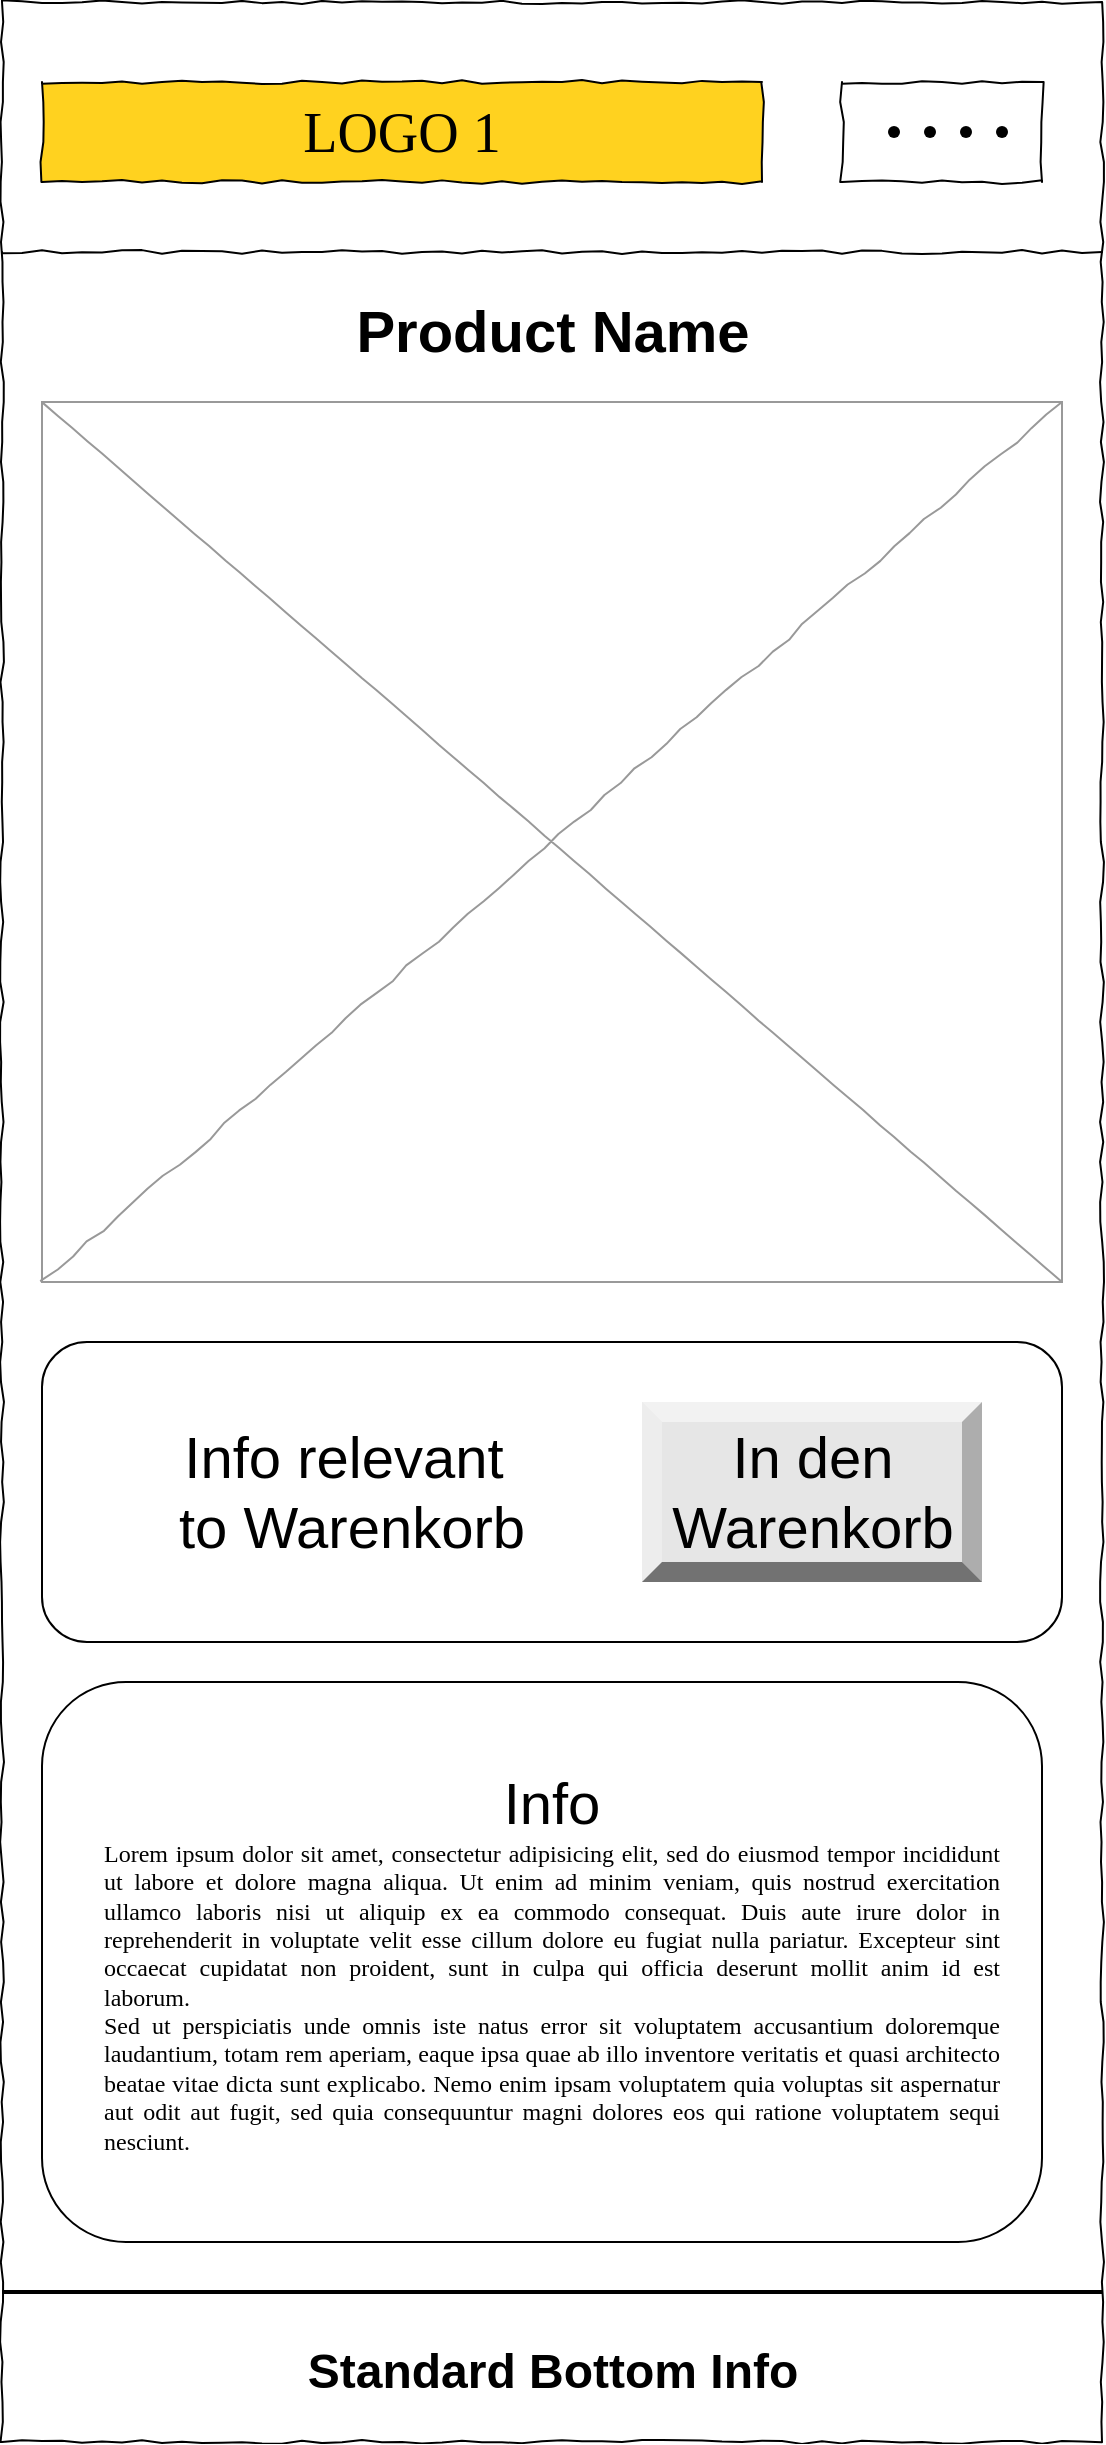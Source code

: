 <mxfile version="19.0.1" type="device"><diagram name="Page-1" id="03018318-947c-dd8e-b7a3-06fadd420f32"><mxGraphModel dx="1673" dy="940" grid="1" gridSize="10" guides="1" tooltips="1" connect="1" arrows="1" fold="1" page="1" pageScale="1" pageWidth="1100" pageHeight="850" background="none" math="0" shadow="0"><root><mxCell id="0"/><mxCell id="1" parent="0"/><mxCell id="ymnsxzIRj8Rq-OzgFkQl-12" value="" style="rounded=1;whiteSpace=wrap;html=1;hachureGap=4;fontSize=29;fillColor=none;" vertex="1" parent="1"><mxGeometry x="40" y="690" width="510" height="150" as="geometry"/></mxCell><mxCell id="677b7b8949515195-1" value="" style="whiteSpace=wrap;html=1;rounded=0;shadow=0;labelBackgroundColor=none;strokeColor=#000000;strokeWidth=1;fillColor=none;fontFamily=Verdana;fontSize=12;fontColor=#000000;align=center;comic=1;" parent="1" vertex="1"><mxGeometry x="20" y="20" width="550" height="1220" as="geometry"/></mxCell><mxCell id="ymnsxzIRj8Rq-OzgFkQl-1" value="LOGO 1" style="whiteSpace=wrap;html=1;rounded=0;shadow=0;labelBackgroundColor=none;strokeWidth=1;fontFamily=Verdana;fontSize=28;align=center;comic=1;fillColor=#ffd21f;" vertex="1" parent="1"><mxGeometry x="40" y="60" width="360" height="50" as="geometry"/></mxCell><mxCell id="ymnsxzIRj8Rq-OzgFkQl-2" value="" style="line;strokeWidth=1;html=1;rounded=0;shadow=0;labelBackgroundColor=none;fillColor=none;fontFamily=Verdana;fontSize=14;fontColor=#000000;align=center;comic=1;" vertex="1" parent="1"><mxGeometry x="20" y="140" width="550" height="10" as="geometry"/></mxCell><mxCell id="ymnsxzIRj8Rq-OzgFkQl-3" value="" style="whiteSpace=wrap;html=1;rounded=0;shadow=0;labelBackgroundColor=none;strokeWidth=1;fillColor=none;fontFamily=Verdana;fontSize=12;align=center;comic=1;" vertex="1" parent="1"><mxGeometry x="440" y="60" width="100" height="50" as="geometry"/></mxCell><mxCell id="ymnsxzIRj8Rq-OzgFkQl-4" value="" style="verticalLabelPosition=bottom;shadow=0;dashed=0;align=center;html=1;verticalAlign=top;strokeWidth=1;shape=mxgraph.mockup.navigation.pageControl;fillColor=#000000;strokeColor=#000000;" vertex="1" parent="1"><mxGeometry x="463" y="75" width="60" height="20" as="geometry"/></mxCell><mxCell id="ymnsxzIRj8Rq-OzgFkQl-5" value="" style="verticalLabelPosition=bottom;shadow=0;dashed=0;align=center;html=1;verticalAlign=top;strokeWidth=1;shape=mxgraph.mockup.graphics.simpleIcon;strokeColor=#999999;rounded=0;labelBackgroundColor=none;fontFamily=Verdana;fontSize=14;fontColor=#000000;comic=1;" vertex="1" parent="1"><mxGeometry x="40" y="220" width="510" height="440" as="geometry"/></mxCell><mxCell id="ymnsxzIRj8Rq-OzgFkQl-6" value="Product Name" style="text;strokeColor=none;fillColor=none;html=1;fontSize=29;fontStyle=1;verticalAlign=middle;align=center;" vertex="1" parent="1"><mxGeometry x="130" y="160" width="330" height="50" as="geometry"/></mxCell><mxCell id="ymnsxzIRj8Rq-OzgFkQl-9" value="" style="line;strokeWidth=2;html=1;fillColor=#FF8000;" vertex="1" parent="1"><mxGeometry x="20" y="1160" width="550" height="10" as="geometry"/></mxCell><mxCell id="ymnsxzIRj8Rq-OzgFkQl-10" value="Standard Bottom Info" style="text;strokeColor=none;fillColor=none;html=1;fontSize=24;fontStyle=1;verticalAlign=middle;align=center;" vertex="1" parent="1"><mxGeometry x="155" y="1170" width="280" height="70" as="geometry"/></mxCell><mxCell id="ymnsxzIRj8Rq-OzgFkQl-11" value="In den &lt;br&gt;Warenkorb" style="labelPosition=center;verticalLabelPosition=middle;align=center;html=1;shape=mxgraph.basic.shaded_button;dx=10;fillColor=#E6E6E6;strokeColor=none;hachureGap=4;fontSize=29;" vertex="1" parent="1"><mxGeometry x="340" y="720" width="170" height="90" as="geometry"/></mxCell><mxCell id="ymnsxzIRj8Rq-OzgFkQl-13" value="Info relevant&amp;nbsp;&lt;br&gt;to Warenkorb" style="text;html=1;strokeColor=none;fillColor=none;align=center;verticalAlign=middle;whiteSpace=wrap;rounded=0;hachureGap=4;fontSize=29;" vertex="1" parent="1"><mxGeometry x="70" y="705" width="250" height="120" as="geometry"/></mxCell><mxCell id="ymnsxzIRj8Rq-OzgFkQl-14" value="" style="rounded=1;whiteSpace=wrap;html=1;hachureGap=4;fontSize=29;fillColor=none;" vertex="1" parent="1"><mxGeometry x="40" y="860" width="500" height="280" as="geometry"/></mxCell><mxCell id="ymnsxzIRj8Rq-OzgFkQl-17" value="Info&lt;br&gt;&lt;div style=&quot;font-family: Verdana; font-size: 12px; text-align: justify;&quot;&gt;Lorem ipsum dolor sit amet, consectetur adipisicing elit, sed do eiusmod tempor incididunt ut labore et dolore magna aliqua. Ut enim ad minim veniam, quis nostrud exercitation ullamco laboris nisi ut aliquip ex ea commodo consequat. Duis aute irure dolor in reprehenderit in voluptate velit esse cillum dolore eu fugiat nulla pariatur. Excepteur sint occaecat cupidatat non proident, sunt in culpa qui officia deserunt mollit anim id est laborum.&lt;/div&gt;&lt;div style=&quot;font-family: Verdana; font-size: 12px; text-align: justify;&quot;&gt;Sed ut perspiciatis unde omnis iste natus error sit voluptatem accusantium doloremque laudantium, totam rem aperiam, eaque ipsa quae ab illo inventore veritatis et quasi architecto beatae vitae dicta sunt explicabo. Nemo enim ipsam voluptatem quia voluptas sit aspernatur aut odit aut fugit, sed quia consequuntur magni dolores eos qui ratione voluptatem sequi nesciunt.&amp;nbsp;&lt;/div&gt;" style="text;html=1;strokeColor=none;fillColor=none;align=center;verticalAlign=middle;whiteSpace=wrap;rounded=0;hachureGap=4;fontSize=29;" vertex="1" parent="1"><mxGeometry x="70" y="880" width="450" height="240" as="geometry"/></mxCell></root></mxGraphModel></diagram></mxfile>